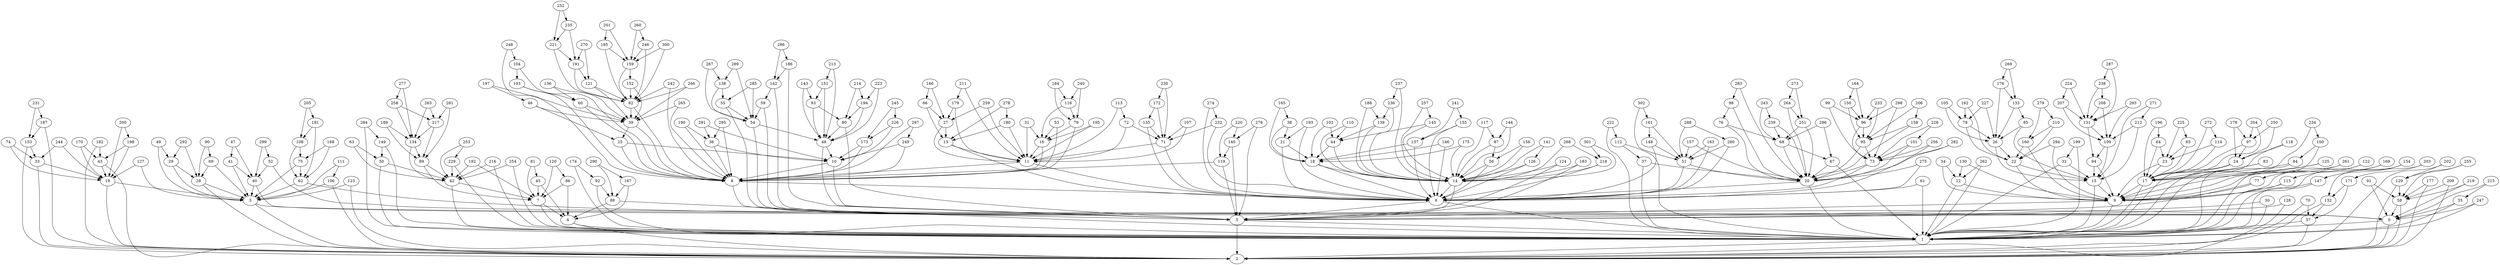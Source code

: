 digraph {0 -> 1[Label=3];
0 -> 2[Label=2];
1 -> 2[Label=10];
3 -> 0[Label=1];
3 -> 2[Label=6];
4 -> 1[Label=4];
4 -> 2[Label=4];
5 -> 1[Label=4];
5 -> 2[Label=6];
6 -> 5[Label=5];
6 -> 1[Label=6];
7 -> 4[Label=6];
7 -> 1[Label=5];
8 -> 6[Label=4];
8 -> 5[Label=9];
9 -> 5[Label=6];
9 -> 1[Label=9];
10 -> 8[Label=6];
10 -> 5[Label=7];
11 -> 8[Label=5];
11 -> 6[Label=1];
12 -> 9[Label=1];
12 -> 1[Label=9];
13 -> 11[Label=2];
13 -> 6[Label=2];
14 -> 6[Label=2];
14 -> 5[Label=10];
15 -> 9[Label=8];
15 -> 1[Label=9];
16 -> 11[Label=3];
16 -> 8[Label=9];
17 -> 9[Label=1];
17 -> 1[Label=7];
18 -> 14[Label=8];
18 -> 6[Label=6];
19 -> 3[Label=8];
19 -> 2[Label=9];
20 -> 6[Label=3];
20 -> 1[Label=8];
21 -> 18[Label=7];
21 -> 6[Label=1];
22 -> 15[Label=1];
22 -> 9[Label=1];
23 -> 17[Label=5];
23 -> 9[Label=8];
24 -> 17[Label=5];
24 -> 1[Label=7];
25 -> 10[Label=6];
25 -> 8[Label=4];
26 -> 22[Label=1];
26 -> 15[Label=8];
27 -> 13[Label=6];
27 -> 11[Label=10];
28 -> 3[Label=10];
28 -> 2[Label=7];
29 -> 28[Label=4];
29 -> 3[Label=4];
30 -> 5[Label=3];
30 -> 1[Label=1];
31 -> 16[Label=7];
31 -> 11[Label=6];
32 -> 15[Label=7];
32 -> 1[Label=4];
33 -> 19[Label=7];
33 -> 2[Label=9];
34 -> 12[Label=1];
34 -> 9[Label=8];
35 -> 0[Label=3];
35 -> 1[Label=9];
36 -> 10[Label=10];
36 -> 8[Label=4];
37 -> 20[Label=3];
37 -> 1[Label=3];
38 -> 21[Label=10];
38 -> 18[Label=3];
39 -> 25[Label=10];
39 -> 8[Label=1];
40 -> 3[Label=7];
40 -> 0[Label=3];
41 -> 40[Label=1];
41 -> 3[Label=2];
42 -> 7[Label=8];
42 -> 1[Label=1];
43 -> 19[Label=2];
43 -> 2[Label=5];
44 -> 18[Label=4];
44 -> 14[Label=5];
45 -> 7[Label=4];
45 -> 4[Label=2];
46 -> 39[Label=10];
46 -> 25[Label=5];
47 -> 41[Label=5];
47 -> 40[Label=6];
48 -> 10[Label=3];
48 -> 5[Label=10];
49 -> 29[Label=2];
49 -> 3[Label=9];
50 -> 42[Label=7];
50 -> 1[Label=5];
51 -> 20[Label=10];
51 -> 6[Label=9];
52 -> 40[Label=6];
52 -> 0[Label=9];
53 -> 16[Label=4];
53 -> 8[Label=8];
54 -> 48[Label=7];
54 -> 5[Label=2];
55 -> 54[Label=10];
55 -> 5[Label=8];
56 -> 14[Label=7];
56 -> 6[Label=6];
57 -> 1[Label=2];
57 -> 2[Label=1];
58 -> 0[Label=1];
58 -> 2[Label=5];
59 -> 54[Label=4];
59 -> 5[Label=1];
60 -> 39[Label=10];
60 -> 8[Label=1];
61 -> 6[Label=2];
61 -> 1[Label=4];
62 -> 3[Label=10];
62 -> 0[Label=5];
63 -> 50[Label=4];
63 -> 42[Label=7];
64 -> 23[Label=6];
64 -> 17[Label=4];
65 -> 23[Label=9];
65 -> 17[Label=5];
66 -> 27[Label=10];
66 -> 13[Label=1];
67 -> 20[Label=5];
67 -> 1[Label=6];
68 -> 67[Label=4];
68 -> 20[Label=4];
69 -> 28[Label=4];
69 -> 3[Label=5];
70 -> 57[Label=4];
70 -> 2[Label=2];
71 -> 11[Label=5];
71 -> 6[Label=8];
72 -> 71[Label=1];
72 -> 11[Label=1];
73 -> 20[Label=5];
73 -> 6[Label=10];
74 -> 33[Label=6];
74 -> 19[Label=1];
75 -> 62[Label=2];
75 -> 3[Label=8];
76 -> 68[Label=6];
76 -> 20[Label=8];
77 -> 9[Label=10];
77 -> 5[Label=7];
78 -> 26[Label=6];
78 -> 22[Label=9];
79 -> 16[Label=1];
79 -> 8[Label=9];
80 -> 48[Label=9];
80 -> 5[Label=3];
81 -> 45[Label=6];
81 -> 7[Label=5];
82 -> 39[Label=10];
82 -> 8[Label=4];
83 -> 17[Label=2];
83 -> 9[Label=4];
84 -> 17[Label=9];
84 -> 1[Label=4];
85 -> 26[Label=7];
85 -> 15[Label=1];
86 -> 7[Label=6];
86 -> 4[Label=6];
87 -> 56[Label=7];
87 -> 14[Label=4];
88 -> 4[Label=2];
88 -> 1[Label=9];
89 -> 42[Label=5];
89 -> 7[Label=7];
90 -> 69[Label=3];
90 -> 28[Label=2];
91 -> 58[Label=2];
91 -> 0[Label=6];
92 -> 88[Label=4];
92 -> 1[Label=7];
93 -> 80[Label=10];
93 -> 48[Label=6];
94 -> 15[Label=9];
94 -> 9[Label=1];
95 -> 73[Label=7];
95 -> 20[Label=1];
96 -> 95[Label=1];
96 -> 73[Label=8];
97 -> 24[Label=4];
97 -> 17[Label=2];
98 -> 76[Label=1];
98 -> 20[Label=6];
99 -> 96[Label=10];
99 -> 73[Label=1];
100 -> 84[Label=3];
100 -> 1[Label=5];
101 -> 73[Label=2];
101 -> 20[Label=5];
102 -> 44[Label=9];
102 -> 18[Label=1];
103 -> 60[Label=5];
103 -> 8[Label=7];
104 -> 103[Label=9];
104 -> 8[Label=2];
105 -> 78[Label=10];
105 -> 26[Label=4];
106 -> 3[Label=9];
106 -> 2[Label=5];
107 -> 71[Label=6];
107 -> 11[Label=4];
108 -> 75[Label=5];
108 -> 62[Label=5];
109 -> 94[Label=9];
109 -> 15[Label=8];
110 -> 44[Label=3];
110 -> 14[Label=4];
111 -> 106[Label=5];
111 -> 3[Label=4];
112 -> 37[Label=1];
112 -> 1[Label=2];
113 -> 72[Label=3];
113 -> 11[Label=1];
114 -> 23[Label=2];
114 -> 17[Label=10];
115 -> 9[Label=3];
115 -> 1[Label=3];
116 -> 79[Label=8];
116 -> 16[Label=3];
117 -> 87[Label=6];
117 -> 14[Label=8];
118 -> 24[Label=1];
118 -> 1[Label=8];
119 -> 8[Label=4];
119 -> 5[Label=8];
120 -> 86[Label=6];
120 -> 7[Label=6];
121 -> 82[Label=10];
121 -> 39[Label=9];
122 -> 77[Label=2];
122 -> 9[Label=7];
123 -> 3[Label=8];
123 -> 2[Label=3];
124 -> 14[Label=3];
124 -> 5[Label=2];
125 -> 17[Label=5];
125 -> 9[Label=5];
126 -> 14[Label=1];
126 -> 6[Label=10];
127 -> 19[Label=7];
127 -> 3[Label=1];
128 -> 5[Label=5];
128 -> 2[Label=8];
129 -> 58[Label=6];
129 -> 2[Label=10];
130 -> 12[Label=2];
130 -> 9[Label=2];
131 -> 109[Label=7];
131 -> 94[Label=6];
132 -> 57[Label=8];
132 -> 2[Label=9];
133 -> 85[Label=3];
133 -> 26[Label=8];
134 -> 89[Label=10];
134 -> 42[Label=3];
135 -> 71[Label=9];
135 -> 6[Label=10];
136 -> 60[Label=2];
136 -> 39[Label=6];
137 -> 18[Label=2];
137 -> 6[Label=7];
138 -> 55[Label=10];
138 -> 54[Label=10];
139 -> 44[Label=9];
139 -> 14[Label=1];
140 -> 119[Label=3];
140 -> 5[Label=9];
141 -> 126[Label=6];
141 -> 14[Label=6];
142 -> 59[Label=4];
142 -> 5[Label=2];
143 -> 93[Label=9];
143 -> 48[Label=5];
144 -> 87[Label=9];
144 -> 14[Label=8];
145 -> 44[Label=5];
145 -> 14[Label=1];
146 -> 18[Label=6];
146 -> 6[Label=3];
147 -> 9[Label=1];
147 -> 1[Label=9];
148 -> 51[Label=1];
148 -> 6[Label=4];
149 -> 50[Label=10];
149 -> 1[Label=1];
150 -> 96[Label=1];
150 -> 95[Label=4];
151 -> 93[Label=5];
151 -> 48[Label=10];
152 -> 82[Label=10];
152 -> 39[Label=6];
153 -> 33[Label=1];
153 -> 2[Label=3];
154 -> 147[Label=10];
154 -> 1[Label=2];
155 -> 137[Label=8];
155 -> 6[Label=9];
156 -> 56[Label=2];
156 -> 14[Label=7];
157 -> 51[Label=3];
157 -> 20[Label=5];
158 -> 95[Label=5];
158 -> 20[Label=1];
159 -> 152[Label=6];
159 -> 82[Label=9];
160 -> 22[Label=2];
160 -> 9[Label=7];
161 -> 148[Label=3];
161 -> 51[Label=5];
162 -> 78[Label=8];
162 -> 22[Label=2];
163 -> 51[Label=6];
163 -> 6[Label=9];
164 -> 150[Label=5];
164 -> 96[Label=6];
165 -> 38[Label=9];
165 -> 18[Label=3];
166 -> 66[Label=10];
166 -> 27[Label=10];
167 -> 88[Label=5];
167 -> 4[Label=9];
168 -> 75[Label=8];
168 -> 62[Label=7];
169 -> 115[Label=3];
169 -> 9[Label=10];
170 -> 43[Label=8];
170 -> 19[Label=2];
171 -> 132[Label=6];
171 -> 57[Label=8];
172 -> 135[Label=6];
172 -> 71[Label=5];
173 -> 10[Label=9];
173 -> 8[Label=10];
174 -> 92[Label=7];
174 -> 1[Label=7];
175 -> 18[Label=4];
175 -> 14[Label=10];
176 -> 133[Label=2];
176 -> 26[Label=10];
177 -> 58[Label=1];
177 -> 2[Label=3];
178 -> 97[Label=5];
178 -> 24[Label=6];
179 -> 27[Label=4];
179 -> 11[Label=2];
180 -> 13[Label=10];
180 -> 11[Label=1];
181 -> 108[Label=4];
181 -> 62[Label=8];
182 -> 43[Label=2];
182 -> 2[Label=3];
183 -> 14[Label=4];
183 -> 5[Label=8];
184 -> 116[Label=10];
184 -> 79[Label=10];
185 -> 159[Label=5];
185 -> 82[Label=5];
186 -> 142[Label=4];
186 -> 5[Label=4];
187 -> 153[Label=4];
187 -> 2[Label=9];
188 -> 139[Label=4];
188 -> 14[Label=10];
189 -> 134[Label=7];
189 -> 89[Label=4];
190 -> 36[Label=7];
190 -> 8[Label=9];
191 -> 121[Label=6];
191 -> 82[Label=7];
192 -> 42[Label=4];
192 -> 7[Label=8];
193 -> 21[Label=6];
193 -> 6[Label=10];
194 -> 80[Label=7];
194 -> 48[Label=1];
195 -> 16[Label=8];
195 -> 11[Label=10];
196 -> 64[Label=8];
196 -> 17[Label=4];
197 -> 46[Label=7];
197 -> 39[Label=9];
198 -> 43[Label=10];
198 -> 19[Label=2];
199 -> 32[Label=3];
199 -> 1[Label=8];
200 -> 198[Label=9];
200 -> 19[Label=4];
201 -> 185[Label=5];
201 -> 159[Label=8];
202 -> 129[Label=3];
202 -> 2[Label=1];
203 -> 171[Label=9];
203 -> 132[Label=10];
204 -> 97[Label=8];
204 -> 17[Label=6];
205 -> 181[Label=8];
205 -> 108[Label=2];
206 -> 158[Label=7];
206 -> 95[Label=3];
207 -> 131[Label=6];
207 -> 109[Label=1];
208 -> 131[Label=3];
208 -> 109[Label=2];
209 -> 58[Label=9];
209 -> 2[Label=5];
210 -> 160[Label=9];
210 -> 22[Label=5];
211 -> 179[Label=9];
211 -> 11[Label=8];
212 -> 109[Label=2];
212 -> 15[Label=1];
213 -> 151[Label=6];
213 -> 48[Label=5];
214 -> 194[Label=2];
214 -> 80[Label=2];
215 -> 35[Label=8];
215 -> 0[Label=9];
216 -> 42[Label=2];
216 -> 1[Label=6];
217 -> 134[Label=4];
217 -> 89[Label=5];
218 -> 14[Label=9];
218 -> 6[Label=7];
219 -> 58[Label=7];
219 -> 0[Label=4];
220 -> 140[Label=2];
220 -> 119[Label=5];
221 -> 191[Label=2];
221 -> 82[Label=5];
222 -> 112[Label=9];
222 -> 1[Label=3];
223 -> 194[Label=9];
223 -> 48[Label=1];
224 -> 207[Label=1];
224 -> 131[Label=9];
225 -> 65[Label=2];
225 -> 23[Label=1];
226 -> 173[Label=9];
226 -> 10[Label=5];
227 -> 78[Label=10];
227 -> 26[Label=1];
228 -> 101[Label=5];
228 -> 73[Label=2];
229 -> 42[Label=10];
229 -> 1[Label=5];
230 -> 172[Label=9];
230 -> 71[Label=9];
231 -> 187[Label=9];
231 -> 153[Label=4];
232 -> 71[Label=7];
232 -> 6[Label=10];
233 -> 96[Label=10];
233 -> 95[Label=5];
234 -> 100[Label=4];
234 -> 1[Label=8];
235 -> 221[Label=1];
235 -> 191[Label=10];
236 -> 139[Label=9];
236 -> 14[Label=1];
237 -> 236[Label=3];
237 -> 14[Label=6];
238 -> 208[Label=5];
238 -> 131[Label=1];
239 -> 68[Label=7];
239 -> 20[Label=1];
240 -> 116[Label=9];
240 -> 79[Label=1];
241 -> 155[Label=2];
241 -> 137[Label=10];
242 -> 82[Label=3];
242 -> 8[Label=5];
243 -> 239[Label=6];
243 -> 68[Label=10];
244 -> 33[Label=5];
244 -> 19[Label=8];
245 -> 226[Label=6];
245 -> 173[Label=2];
246 -> 159[Label=5];
246 -> 82[Label=2];
247 -> 0[Label=5];
247 -> 1[Label=1];
248 -> 104[Label=4];
248 -> 8[Label=5];
249 -> 10[Label=4];
249 -> 8[Label=4];
250 -> 97[Label=3];
250 -> 24[Label=10];
251 -> 68[Label=8];
251 -> 20[Label=4];
252 -> 235[Label=5];
252 -> 221[Label=1];
253 -> 229[Label=2];
253 -> 42[Label=9];
254 -> 42[Label=5];
254 -> 1[Label=2];
255 -> 129[Label=5];
255 -> 58[Label=5];
256 -> 73[Label=8];
256 -> 6[Label=2];
257 -> 145[Label=6];
257 -> 14[Label=4];
258 -> 217[Label=6];
258 -> 134[Label=5];
259 -> 27[Label=9];
259 -> 11[Label=6];
260 -> 246[Label=10];
260 -> 159[Label=4];
261 -> 17[Label=1];
261 -> 9[Label=8];
262 -> 12[Label=2];
262 -> 1[Label=2];
263 -> 217[Label=1];
263 -> 134[Label=6];
264 -> 251[Label=8];
264 -> 20[Label=2];
265 -> 39[Label=7];
265 -> 8[Label=5];
266 -> 82[Label=1];
266 -> 39[Label=5];
267 -> 138[Label=9];
267 -> 54[Label=5];
268 -> 218[Label=5];
268 -> 14[Label=6];
269 -> 176[Label=2];
269 -> 133[Label=6];
270 -> 191[Label=2];
270 -> 121[Label=3];
271 -> 212[Label=5];
271 -> 15[Label=3];
272 -> 114[Label=10];
272 -> 17[Label=5];
273 -> 264[Label=1];
273 -> 251[Label=9];
274 -> 232[Label=2];
274 -> 6[Label=8];
275 -> 20[Label=6];
275 -> 6[Label=9];
276 -> 140[Label=4];
276 -> 5[Label=1];
277 -> 258[Label=5];
277 -> 134[Label=8];
278 -> 180[Label=5];
278 -> 13[Label=5];
279 -> 210[Label=8];
279 -> 160[Label=2];
280 -> 51[Label=8];
280 -> 6[Label=8];
281 -> 217[Label=9];
281 -> 89[Label=6];
282 -> 73[Label=7];
282 -> 20[Label=10];
283 -> 98[Label=7];
283 -> 20[Label=9];
284 -> 149[Label=8];
284 -> 1[Label=10];
285 -> 55[Label=2];
285 -> 54[Label=2];
286 -> 186[Label=9];
286 -> 142[Label=3];
287 -> 238[Label=7];
287 -> 131[Label=9];
288 -> 280[Label=10];
288 -> 51[Label=9];
289 -> 138[Label=2];
289 -> 54[Label=7];
290 -> 167[Label=9];
290 -> 88[Label=5];
291 -> 36[Label=6];
291 -> 10[Label=8];
292 -> 29[Label=7];
292 -> 28[Label=9];
293 -> 131[Label=2];
293 -> 109[Label=3];
294 -> 22[Label=5];
294 -> 9[Label=5];
295 -> 36[Label=2];
295 -> 8[Label=9];
296 -> 68[Label=1];
296 -> 67[Label=8];
297 -> 249[Label=8];
297 -> 8[Label=8];
298 -> 96[Label=3];
298 -> 73[Label=8];
299 -> 52[Label=7];
299 -> 40[Label=8];
300 -> 159[Label=7];
300 -> 82[Label=10];
301 -> 218[Label=9];
301 -> 14[Label=1];
302 -> 161[Label=9];
302 -> 51[Label=2];
}